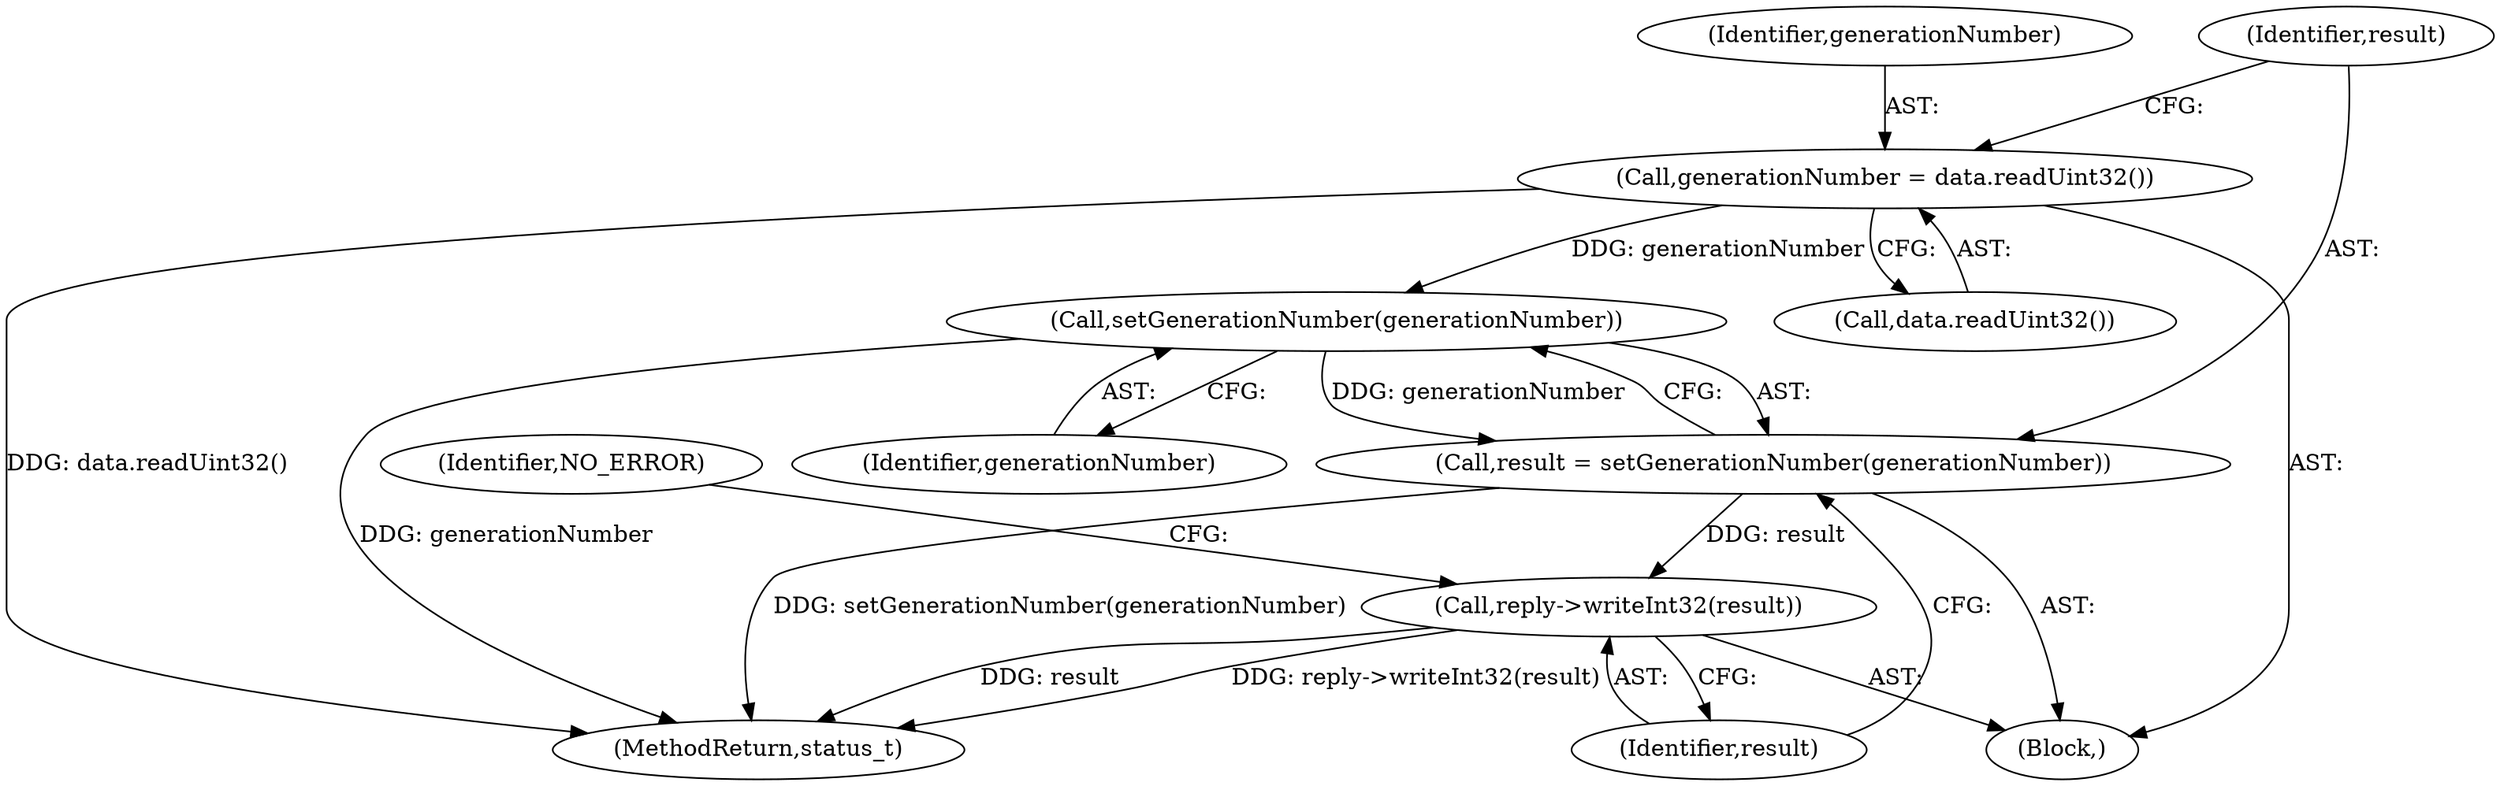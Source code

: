 digraph "0_Android_a30d7d90c4f718e46fb41a99b3d52800e1011b73_0@API" {
"1000568" [label="(Call,generationNumber = data.readUint32())"];
"1000574" [label="(Call,setGenerationNumber(generationNumber))"];
"1000572" [label="(Call,result = setGenerationNumber(generationNumber))"];
"1000576" [label="(Call,reply->writeInt32(result))"];
"1000596" [label="(MethodReturn,status_t)"];
"1000575" [label="(Identifier,generationNumber)"];
"1000569" [label="(Identifier,generationNumber)"];
"1000576" [label="(Call,reply->writeInt32(result))"];
"1000573" [label="(Identifier,result)"];
"1000572" [label="(Call,result = setGenerationNumber(generationNumber))"];
"1000579" [label="(Identifier,NO_ERROR)"];
"1000570" [label="(Call,data.readUint32())"];
"1000562" [label="(Block,)"];
"1000577" [label="(Identifier,result)"];
"1000574" [label="(Call,setGenerationNumber(generationNumber))"];
"1000568" [label="(Call,generationNumber = data.readUint32())"];
"1000568" -> "1000562"  [label="AST: "];
"1000568" -> "1000570"  [label="CFG: "];
"1000569" -> "1000568"  [label="AST: "];
"1000570" -> "1000568"  [label="AST: "];
"1000573" -> "1000568"  [label="CFG: "];
"1000568" -> "1000596"  [label="DDG: data.readUint32()"];
"1000568" -> "1000574"  [label="DDG: generationNumber"];
"1000574" -> "1000572"  [label="AST: "];
"1000574" -> "1000575"  [label="CFG: "];
"1000575" -> "1000574"  [label="AST: "];
"1000572" -> "1000574"  [label="CFG: "];
"1000574" -> "1000596"  [label="DDG: generationNumber"];
"1000574" -> "1000572"  [label="DDG: generationNumber"];
"1000572" -> "1000562"  [label="AST: "];
"1000573" -> "1000572"  [label="AST: "];
"1000577" -> "1000572"  [label="CFG: "];
"1000572" -> "1000596"  [label="DDG: setGenerationNumber(generationNumber)"];
"1000572" -> "1000576"  [label="DDG: result"];
"1000576" -> "1000562"  [label="AST: "];
"1000576" -> "1000577"  [label="CFG: "];
"1000577" -> "1000576"  [label="AST: "];
"1000579" -> "1000576"  [label="CFG: "];
"1000576" -> "1000596"  [label="DDG: result"];
"1000576" -> "1000596"  [label="DDG: reply->writeInt32(result)"];
}
